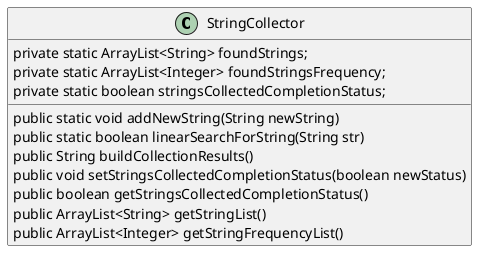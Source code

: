 @startuml
'https://plantuml.com/class-diagram


class StringCollector {

private static ArrayList<String> foundStrings;
    private static ArrayList<Integer> foundStringsFrequency;
    private static boolean stringsCollectedCompletionStatus;


public static void addNewString(String newString)
public static boolean linearSearchForString(String str)
public String buildCollectionResults()
public void setStringsCollectedCompletionStatus(boolean newStatus)
public boolean getStringsCollectedCompletionStatus()
public ArrayList<String> getStringList()
public ArrayList<Integer> getStringFrequencyList()

}



@enduml